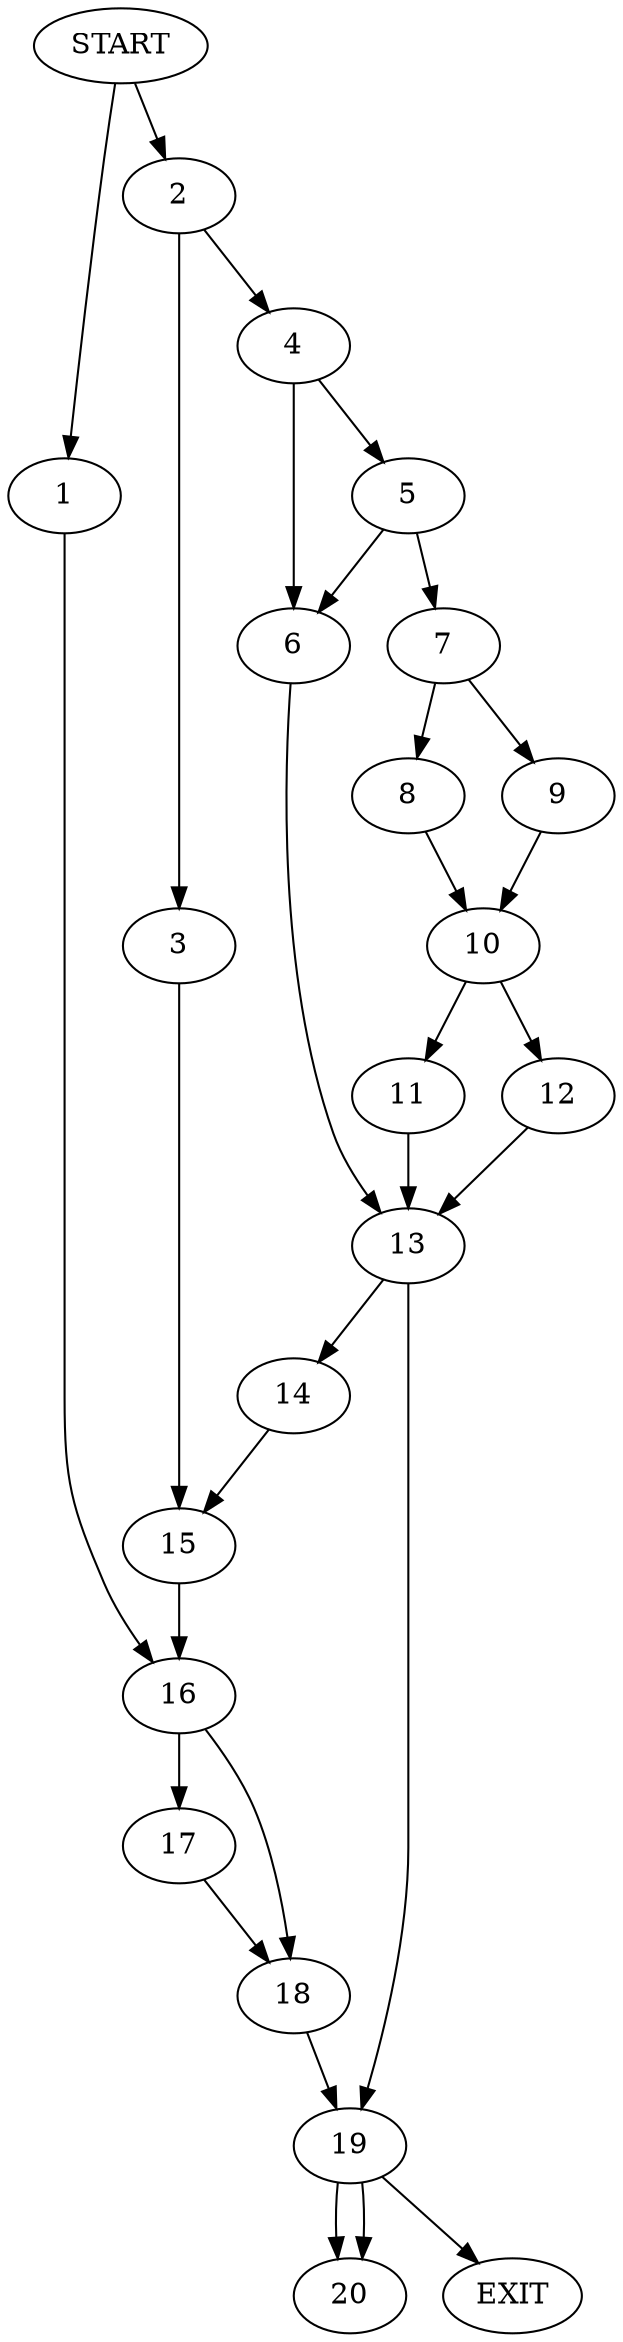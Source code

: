 digraph { 
0 [label="START"];
1;
2;
3;
4;
5;
6;
7;
8;
9;
10;
11;
12;
13;
14;
15;
16;
17;
18;
19;
20;
21[label="EXIT"];
0 -> 1;
0 -> 2;
1 -> 16;
2 -> 3;
2 -> 4;
3 -> 15;
4 -> 6;
4 -> 5;
5 -> 6;
5 -> 7;
6 -> 13;
7 -> 8;
7 -> 9;
8 -> 10;
9 -> 10;
10 -> 12;
10 -> 11;
11 -> 13;
12 -> 13;
13 -> 19;
13 -> 14;
14 -> 15;
15 -> 16;
16 -> 17;
16 -> 18;
17 -> 18;
18 -> 19;
19 -> 21;
19 -> 20;
19:s2 -> 20;
}